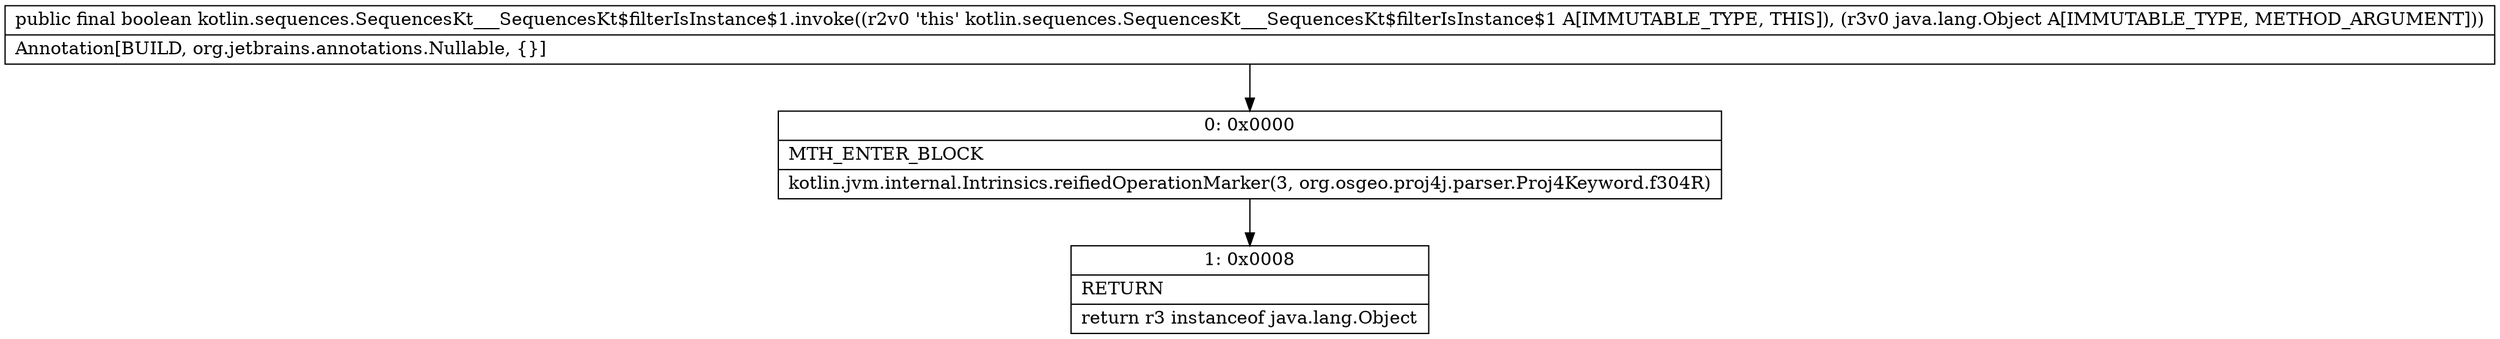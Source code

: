 digraph "CFG forkotlin.sequences.SequencesKt___SequencesKt$filterIsInstance$1.invoke(Ljava\/lang\/Object;)Z" {
Node_0 [shape=record,label="{0\:\ 0x0000|MTH_ENTER_BLOCK\l|kotlin.jvm.internal.Intrinsics.reifiedOperationMarker(3, org.osgeo.proj4j.parser.Proj4Keyword.f304R)\l}"];
Node_1 [shape=record,label="{1\:\ 0x0008|RETURN\l|return r3 instanceof java.lang.Object\l}"];
MethodNode[shape=record,label="{public final boolean kotlin.sequences.SequencesKt___SequencesKt$filterIsInstance$1.invoke((r2v0 'this' kotlin.sequences.SequencesKt___SequencesKt$filterIsInstance$1 A[IMMUTABLE_TYPE, THIS]), (r3v0 java.lang.Object A[IMMUTABLE_TYPE, METHOD_ARGUMENT]))  | Annotation[BUILD, org.jetbrains.annotations.Nullable, \{\}]\l}"];
MethodNode -> Node_0;
Node_0 -> Node_1;
}

